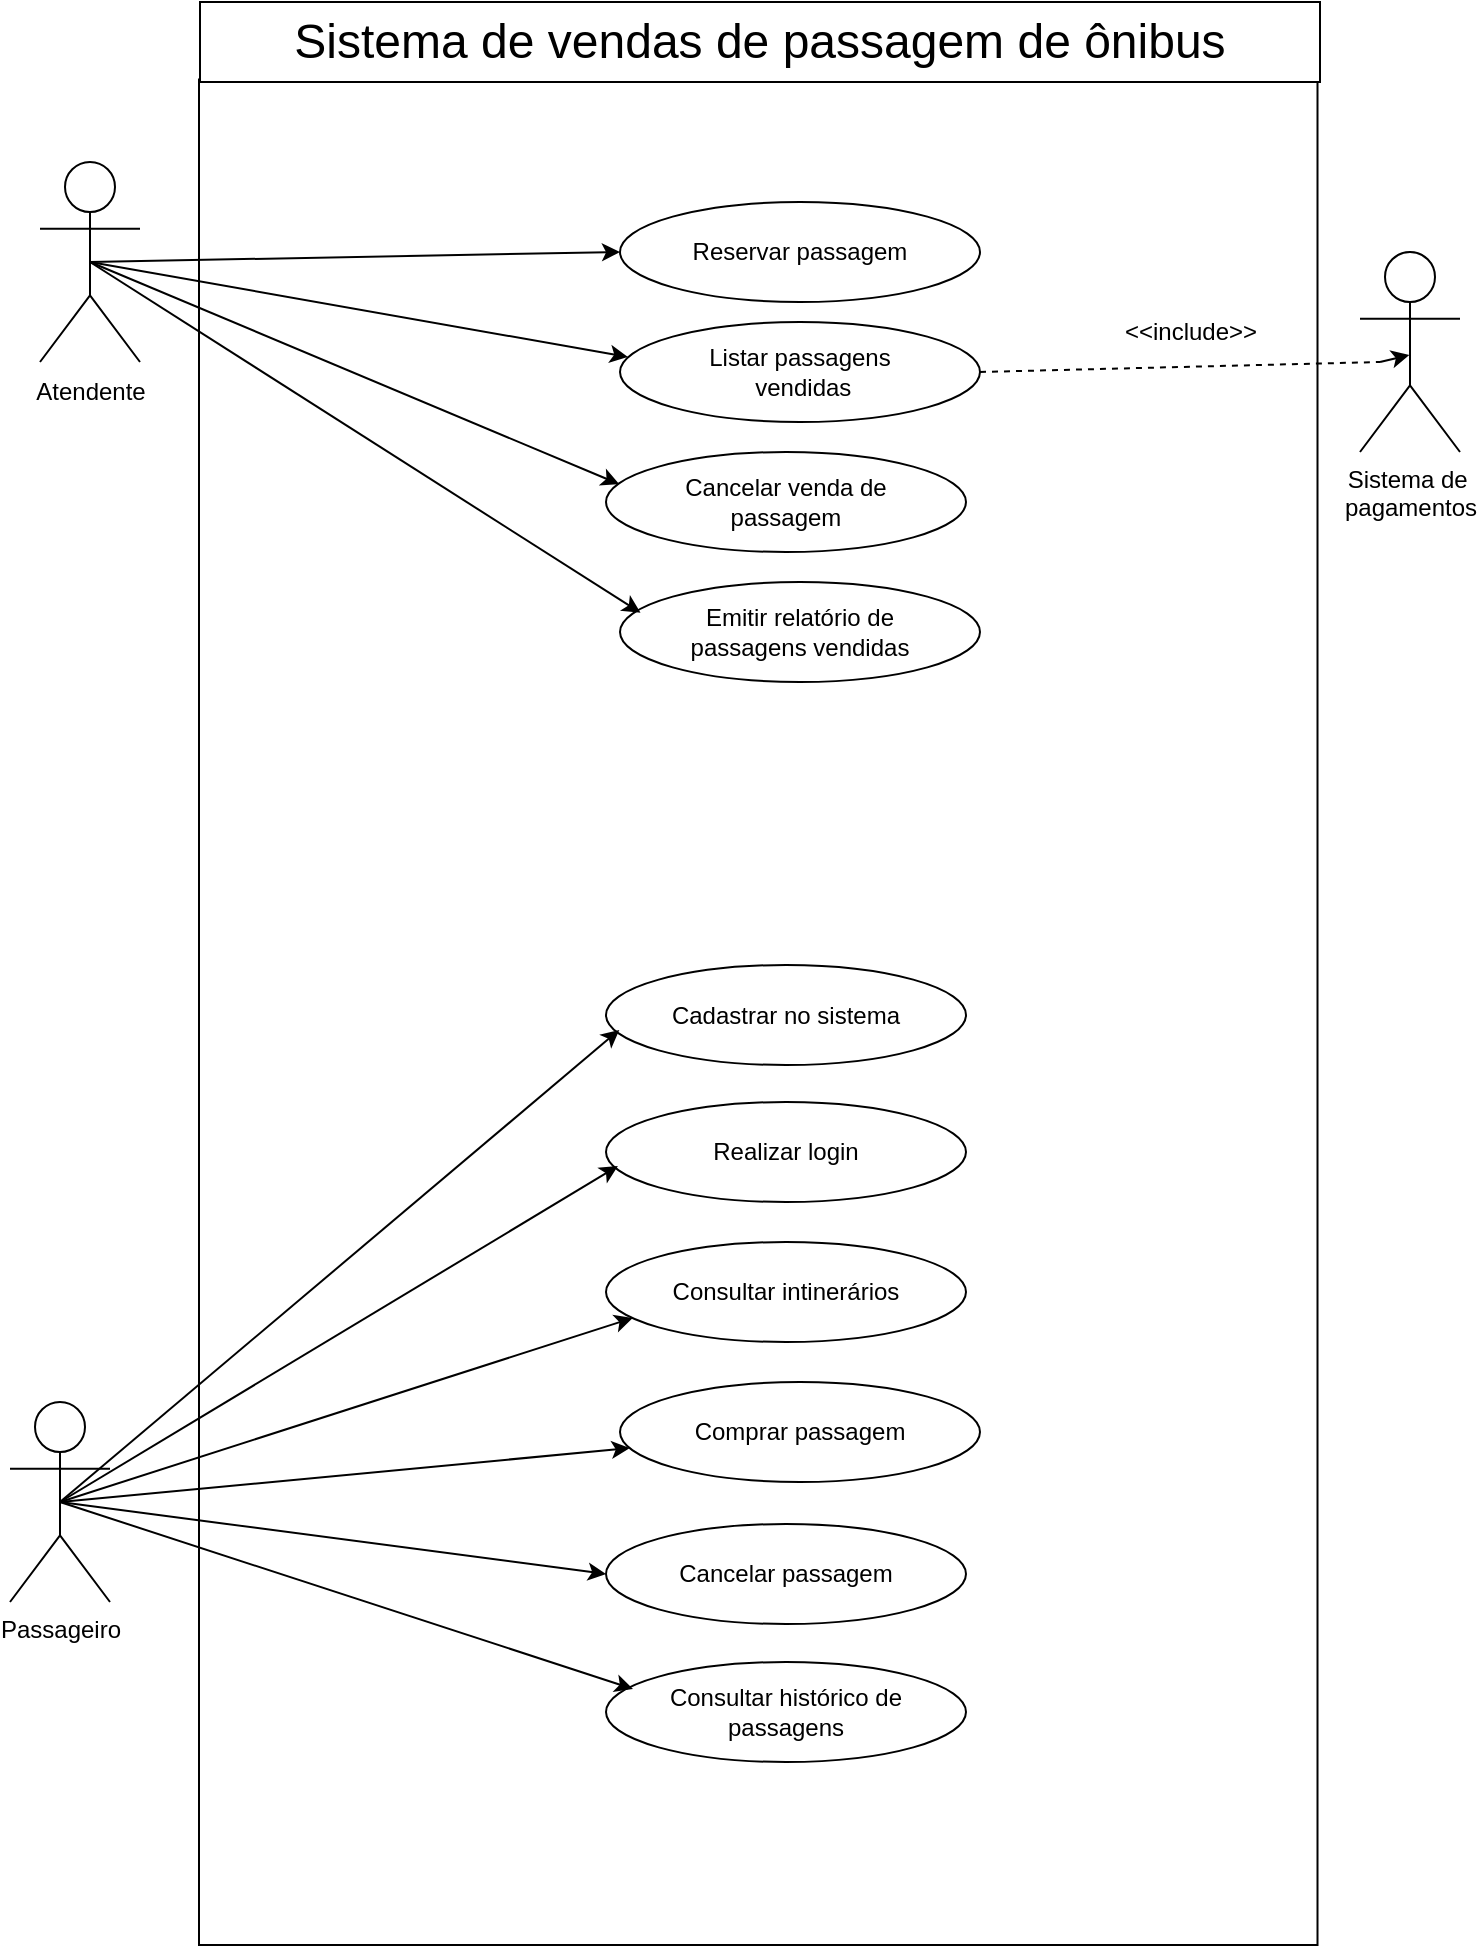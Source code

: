 <mxfile version="28.2.5" pages="3">
  <diagram name="Página-1" id="RtfAUnThblbY2mUoXIaE">
    <mxGraphModel dx="2491" dy="1511" grid="1" gridSize="10" guides="1" tooltips="1" connect="1" arrows="1" fold="1" page="1" pageScale="1" pageWidth="827" pageHeight="1169" math="0" shadow="0">
      <root>
        <mxCell id="0" />
        <mxCell id="1" parent="0" />
        <mxCell id="6AJnXQhVAYeLPMhWUeFD-4" value="Passageiro" style="shape=umlActor;verticalLabelPosition=bottom;verticalAlign=top;html=1;outlineConnect=0;" vertex="1" parent="1">
          <mxGeometry x="45" y="760" width="50" height="100" as="geometry" />
        </mxCell>
        <mxCell id="6AJnXQhVAYeLPMhWUeFD-5" value="" style="shape=umlActor;verticalLabelPosition=bottom;verticalAlign=top;html=1;outlineConnect=0;" vertex="1" parent="1">
          <mxGeometry x="60" y="140" width="50" height="100" as="geometry" />
        </mxCell>
        <mxCell id="6AJnXQhVAYeLPMhWUeFD-7" value="Sistema de&amp;nbsp;&lt;div&gt;pagamentos&lt;/div&gt;" style="shape=umlActor;verticalLabelPosition=bottom;verticalAlign=top;html=1;outlineConnect=0;" vertex="1" parent="1">
          <mxGeometry x="720" y="185" width="50" height="100" as="geometry" />
        </mxCell>
        <mxCell id="6AJnXQhVAYeLPMhWUeFD-9" value="ddede" style="rounded=0;whiteSpace=wrap;html=1;rotation=90;" vertex="1" parent="1">
          <mxGeometry x="-47.25" y="285.5" width="932.75" height="559.25" as="geometry" />
        </mxCell>
        <mxCell id="6AJnXQhVAYeLPMhWUeFD-12" value="Atendente" style="text;html=1;align=center;verticalAlign=middle;resizable=0;points=[];autosize=1;strokeColor=none;fillColor=none;" vertex="1" parent="1">
          <mxGeometry x="45" y="240" width="80" height="30" as="geometry" />
        </mxCell>
        <mxCell id="6AJnXQhVAYeLPMhWUeFD-15" value="Reservar passagem" style="ellipse;whiteSpace=wrap;html=1;" vertex="1" parent="1">
          <mxGeometry x="350" y="160" width="180" height="50" as="geometry" />
        </mxCell>
        <mxCell id="6AJnXQhVAYeLPMhWUeFD-17" value="Emitir relatório de&lt;div&gt;passagens vendidas&lt;/div&gt;" style="ellipse;whiteSpace=wrap;html=1;" vertex="1" parent="1">
          <mxGeometry x="350" y="350" width="180" height="50" as="geometry" />
        </mxCell>
        <mxCell id="6AJnXQhVAYeLPMhWUeFD-18" value="Cancelar venda de&lt;div&gt;passagem&lt;/div&gt;" style="ellipse;whiteSpace=wrap;html=1;" vertex="1" parent="1">
          <mxGeometry x="343" y="285" width="180" height="50" as="geometry" />
        </mxCell>
        <mxCell id="6AJnXQhVAYeLPMhWUeFD-19" value="Listar passagens&lt;div&gt;&amp;nbsp;vendidas&lt;/div&gt;" style="ellipse;whiteSpace=wrap;html=1;" vertex="1" parent="1">
          <mxGeometry x="350" y="220" width="180" height="50" as="geometry" />
        </mxCell>
        <mxCell id="6AJnXQhVAYeLPMhWUeFD-20" value="Cadastrar no sistema" style="ellipse;whiteSpace=wrap;html=1;" vertex="1" parent="1">
          <mxGeometry x="343" y="541.5" width="180" height="50" as="geometry" />
        </mxCell>
        <mxCell id="6AJnXQhVAYeLPMhWUeFD-21" value="Realizar login" style="ellipse;whiteSpace=wrap;html=1;" vertex="1" parent="1">
          <mxGeometry x="343" y="610" width="180" height="50" as="geometry" />
        </mxCell>
        <mxCell id="6AJnXQhVAYeLPMhWUeFD-22" value="Consultar intinerários" style="ellipse;whiteSpace=wrap;html=1;" vertex="1" parent="1">
          <mxGeometry x="343" y="680" width="180" height="50" as="geometry" />
        </mxCell>
        <mxCell id="6AJnXQhVAYeLPMhWUeFD-23" value="Comprar passagem" style="ellipse;whiteSpace=wrap;html=1;" vertex="1" parent="1">
          <mxGeometry x="350" y="750" width="180" height="50" as="geometry" />
        </mxCell>
        <mxCell id="6AJnXQhVAYeLPMhWUeFD-24" value="Cancelar passagem" style="ellipse;whiteSpace=wrap;html=1;" vertex="1" parent="1">
          <mxGeometry x="343" y="821" width="180" height="50" as="geometry" />
        </mxCell>
        <mxCell id="6AJnXQhVAYeLPMhWUeFD-25" value="Consultar histórico de&lt;div&gt;passagens&lt;/div&gt;" style="ellipse;whiteSpace=wrap;html=1;" vertex="1" parent="1">
          <mxGeometry x="343" y="890" width="180" height="50" as="geometry" />
        </mxCell>
        <mxCell id="6AJnXQhVAYeLPMhWUeFD-28" value="" style="endArrow=classic;html=1;rounded=0;entryX=0;entryY=0.5;entryDx=0;entryDy=0;exitX=0.5;exitY=0.5;exitDx=0;exitDy=0;exitPerimeter=0;" edge="1" parent="1" source="6AJnXQhVAYeLPMhWUeFD-5" target="6AJnXQhVAYeLPMhWUeFD-15">
          <mxGeometry width="50" height="50" relative="1" as="geometry">
            <mxPoint x="120" y="190" as="sourcePoint" />
            <mxPoint x="100" y="260" as="targetPoint" />
          </mxGeometry>
        </mxCell>
        <mxCell id="6AJnXQhVAYeLPMhWUeFD-29" value="" style="endArrow=classic;html=1;rounded=0;entryX=0.022;entryY=0.35;entryDx=0;entryDy=0;entryPerimeter=0;exitX=0.5;exitY=0.5;exitDx=0;exitDy=0;exitPerimeter=0;" edge="1" parent="1" source="6AJnXQhVAYeLPMhWUeFD-5" target="6AJnXQhVAYeLPMhWUeFD-19">
          <mxGeometry width="50" height="50" relative="1" as="geometry">
            <mxPoint x="90" y="190" as="sourcePoint" />
            <mxPoint x="200" y="200" as="targetPoint" />
          </mxGeometry>
        </mxCell>
        <mxCell id="6AJnXQhVAYeLPMhWUeFD-30" value="" style="endArrow=classic;html=1;rounded=0;entryX=0.037;entryY=0.322;entryDx=0;entryDy=0;entryPerimeter=0;exitX=0.5;exitY=0.5;exitDx=0;exitDy=0;exitPerimeter=0;" edge="1" parent="1" source="6AJnXQhVAYeLPMhWUeFD-5" target="6AJnXQhVAYeLPMhWUeFD-18">
          <mxGeometry width="50" height="50" relative="1" as="geometry">
            <mxPoint x="90" y="190" as="sourcePoint" />
            <mxPoint x="225" y="230" as="targetPoint" />
          </mxGeometry>
        </mxCell>
        <mxCell id="6AJnXQhVAYeLPMhWUeFD-31" value="" style="endArrow=classic;html=1;rounded=0;entryX=0.057;entryY=0.308;entryDx=0;entryDy=0;entryPerimeter=0;exitX=0.5;exitY=0.5;exitDx=0;exitDy=0;exitPerimeter=0;" edge="1" parent="1" source="6AJnXQhVAYeLPMhWUeFD-5" target="6AJnXQhVAYeLPMhWUeFD-17">
          <mxGeometry width="50" height="50" relative="1" as="geometry">
            <mxPoint x="90" y="190" as="sourcePoint" />
            <mxPoint x="245" y="220" as="targetPoint" />
          </mxGeometry>
        </mxCell>
        <mxCell id="6AJnXQhVAYeLPMhWUeFD-32" value="" style="endArrow=classic;html=1;rounded=0;entryX=0.037;entryY=0.649;entryDx=0;entryDy=0;exitX=0.5;exitY=0.5;exitDx=0;exitDy=0;exitPerimeter=0;entryPerimeter=0;" edge="1" parent="1" source="6AJnXQhVAYeLPMhWUeFD-4" target="6AJnXQhVAYeLPMhWUeFD-20">
          <mxGeometry width="50" height="50" relative="1" as="geometry">
            <mxPoint x="110" y="800" as="sourcePoint" />
            <mxPoint x="225" y="800" as="targetPoint" />
          </mxGeometry>
        </mxCell>
        <mxCell id="6AJnXQhVAYeLPMhWUeFD-33" value="" style="endArrow=classic;html=1;rounded=0;entryX=0.033;entryY=0.641;entryDx=0;entryDy=0;exitX=0.5;exitY=0.5;exitDx=0;exitDy=0;exitPerimeter=0;entryPerimeter=0;" edge="1" parent="1" source="6AJnXQhVAYeLPMhWUeFD-4" target="6AJnXQhVAYeLPMhWUeFD-21">
          <mxGeometry width="50" height="50" relative="1" as="geometry">
            <mxPoint x="140" y="810" as="sourcePoint" />
            <mxPoint x="255" y="810" as="targetPoint" />
          </mxGeometry>
        </mxCell>
        <mxCell id="6AJnXQhVAYeLPMhWUeFD-34" value="" style="endArrow=classic;html=1;rounded=0;entryX=0.074;entryY=0.76;entryDx=0;entryDy=0;exitX=0.5;exitY=0.5;exitDx=0;exitDy=0;exitPerimeter=0;entryPerimeter=0;" edge="1" parent="1" source="6AJnXQhVAYeLPMhWUeFD-4" target="6AJnXQhVAYeLPMhWUeFD-22">
          <mxGeometry width="50" height="50" relative="1" as="geometry">
            <mxPoint x="90" y="920" as="sourcePoint" />
            <mxPoint x="205" y="920" as="targetPoint" />
          </mxGeometry>
        </mxCell>
        <mxCell id="6AJnXQhVAYeLPMhWUeFD-35" value="" style="endArrow=classic;html=1;rounded=0;exitX=0.5;exitY=0.5;exitDx=0;exitDy=0;exitPerimeter=0;" edge="1" parent="1" source="6AJnXQhVAYeLPMhWUeFD-4" target="6AJnXQhVAYeLPMhWUeFD-23">
          <mxGeometry width="50" height="50" relative="1" as="geometry">
            <mxPoint x="310" y="870" as="sourcePoint" />
            <mxPoint x="425" y="870" as="targetPoint" />
          </mxGeometry>
        </mxCell>
        <mxCell id="6AJnXQhVAYeLPMhWUeFD-36" value="" style="endArrow=classic;html=1;rounded=0;exitX=0.5;exitY=0.5;exitDx=0;exitDy=0;exitPerimeter=0;entryX=0;entryY=0.5;entryDx=0;entryDy=0;" edge="1" parent="1" source="6AJnXQhVAYeLPMhWUeFD-4" target="6AJnXQhVAYeLPMhWUeFD-24">
          <mxGeometry width="50" height="50" relative="1" as="geometry">
            <mxPoint x="130" y="860" as="sourcePoint" />
            <mxPoint x="200" y="850" as="targetPoint" />
          </mxGeometry>
        </mxCell>
        <mxCell id="6AJnXQhVAYeLPMhWUeFD-37" value="" style="endArrow=classic;html=1;rounded=0;exitX=0.5;exitY=0.5;exitDx=0;exitDy=0;exitPerimeter=0;entryX=0.075;entryY=0.269;entryDx=0;entryDy=0;entryPerimeter=0;" edge="1" parent="1" source="6AJnXQhVAYeLPMhWUeFD-4" target="6AJnXQhVAYeLPMhWUeFD-25">
          <mxGeometry width="50" height="50" relative="1" as="geometry">
            <mxPoint x="50" y="930" as="sourcePoint" />
            <mxPoint x="210" y="910" as="targetPoint" />
          </mxGeometry>
        </mxCell>
        <mxCell id="6AJnXQhVAYeLPMhWUeFD-38" value="" style="endArrow=none;dashed=1;html=1;rounded=0;exitX=1;exitY=0.5;exitDx=0;exitDy=0;" edge="1" parent="1" source="6AJnXQhVAYeLPMhWUeFD-19">
          <mxGeometry width="50" height="50" relative="1" as="geometry">
            <mxPoint x="370" y="340" as="sourcePoint" />
            <mxPoint x="730" y="240" as="targetPoint" />
          </mxGeometry>
        </mxCell>
        <mxCell id="6AJnXQhVAYeLPMhWUeFD-39" value="" style="endArrow=classic;html=1;rounded=0;entryX=0.494;entryY=0.515;entryDx=0;entryDy=0;entryPerimeter=0;" edge="1" parent="1" target="6AJnXQhVAYeLPMhWUeFD-7">
          <mxGeometry width="50" height="50" relative="1" as="geometry">
            <mxPoint x="730" y="240" as="sourcePoint" />
            <mxPoint x="740" y="250" as="targetPoint" />
            <Array as="points">
              <mxPoint x="730" y="240" />
            </Array>
          </mxGeometry>
        </mxCell>
        <mxCell id="6AJnXQhVAYeLPMhWUeFD-41" value="&amp;lt;&amp;lt;include&amp;gt;&amp;gt;" style="text;html=1;align=center;verticalAlign=middle;resizable=0;points=[];autosize=1;strokeColor=none;fillColor=none;" vertex="1" parent="1">
          <mxGeometry x="590" y="210" width="90" height="30" as="geometry" />
        </mxCell>
        <mxCell id="6AJnXQhVAYeLPMhWUeFD-43" value="&lt;font style=&quot;font-size: 24px;&quot;&gt;Sistema de vendas de passagem de ônibus&lt;/font&gt;" style="whiteSpace=wrap;html=1;" vertex="1" parent="1">
          <mxGeometry x="140" y="60" width="560" height="40" as="geometry" />
        </mxCell>
      </root>
    </mxGraphModel>
  </diagram>
  <diagram id="8G9yt1RMqbUnAfeJjTTw" name="Página-2">
    <mxGraphModel dx="2491" dy="1511" grid="1" gridSize="10" guides="1" tooltips="1" connect="1" arrows="1" fold="1" page="1" pageScale="1" pageWidth="827" pageHeight="1169" math="0" shadow="0">
      <root>
        <mxCell id="0" />
        <mxCell id="1" parent="0" />
        <mxCell id="SGRu68Qiu40i846nKw5d-88" value="Financeiro" style="shape=umlActor;verticalLabelPosition=bottom;verticalAlign=top;html=1;outlineConnect=0;" vertex="1" parent="1">
          <mxGeometry x="40" y="465" width="50" height="100" as="geometry" />
        </mxCell>
        <mxCell id="SGRu68Qiu40i846nKw5d-90" value="Gerente de RH" style="shape=umlActor;verticalLabelPosition=bottom;verticalAlign=top;html=1;outlineConnect=0;" vertex="1" parent="1">
          <mxGeometry x="735" y="465" width="50" height="100" as="geometry" />
        </mxCell>
        <mxCell id="SGRu68Qiu40i846nKw5d-91" value="" style="rounded=0;whiteSpace=wrap;html=1;rotation=90;" vertex="1" parent="1">
          <mxGeometry x="-67.5" y="292.5" width="937.75" height="560" as="geometry" />
        </mxCell>
        <mxCell id="SGRu68Qiu40i846nKw5d-117" value="" style="edgeStyle=orthogonalEdgeStyle;rounded=0;orthogonalLoop=1;jettySize=auto;html=1;" edge="1" parent="1">
          <mxGeometry relative="1" as="geometry">
            <mxPoint x="100" y="270" as="sourcePoint" />
            <mxPoint x="100" y="270" as="targetPoint" />
          </mxGeometry>
        </mxCell>
        <mxCell id="SGRu68Qiu40i846nKw5d-97" value="Cadastrar despesa" style="ellipse;whiteSpace=wrap;html=1;" vertex="1" parent="1">
          <mxGeometry x="220" y="230" width="180" height="50" as="geometry" />
        </mxCell>
        <mxCell id="SGRu68Qiu40i846nKw5d-98" value="Listar despesa" style="ellipse;whiteSpace=wrap;html=1;" vertex="1" parent="1">
          <mxGeometry x="220" y="315" width="180" height="50" as="geometry" />
        </mxCell>
        <mxCell id="SGRu68Qiu40i846nKw5d-99" value="Alterar despesa" style="ellipse;whiteSpace=wrap;html=1;" vertex="1" parent="1">
          <mxGeometry x="220" y="400" width="180" height="50" as="geometry" />
        </mxCell>
        <mxCell id="SGRu68Qiu40i846nKw5d-100" value="Remover despesa" style="ellipse;whiteSpace=wrap;html=1;" vertex="1" parent="1">
          <mxGeometry x="220" y="480" width="180" height="50" as="geometry" />
        </mxCell>
        <mxCell id="SGRu68Qiu40i846nKw5d-101" value="Cadastrar pagamento" style="ellipse;whiteSpace=wrap;html=1;" vertex="1" parent="1">
          <mxGeometry x="220" y="560" width="180" height="50" as="geometry" />
        </mxCell>
        <mxCell id="SGRu68Qiu40i846nKw5d-102" value="Listar pagamento" style="ellipse;whiteSpace=wrap;html=1;" vertex="1" parent="1">
          <mxGeometry x="220" y="640" width="180" height="50" as="geometry" />
        </mxCell>
        <mxCell id="SGRu68Qiu40i846nKw5d-107" value="" style="endArrow=classic;html=1;rounded=0;entryX=0.037;entryY=0.649;entryDx=0;entryDy=0;exitX=0.5;exitY=0.5;exitDx=0;exitDy=0;exitPerimeter=0;entryPerimeter=0;" edge="1" parent="1" source="SGRu68Qiu40i846nKw5d-88" target="SGRu68Qiu40i846nKw5d-97">
          <mxGeometry width="50" height="50" relative="1" as="geometry">
            <mxPoint x="125" y="830" as="sourcePoint" />
            <mxPoint x="240" y="830" as="targetPoint" />
          </mxGeometry>
        </mxCell>
        <mxCell id="SGRu68Qiu40i846nKw5d-108" value="" style="endArrow=classic;html=1;rounded=0;entryX=0.033;entryY=0.641;entryDx=0;entryDy=0;exitX=0.5;exitY=0.5;exitDx=0;exitDy=0;exitPerimeter=0;entryPerimeter=0;" edge="1" parent="1" source="SGRu68Qiu40i846nKw5d-88" target="SGRu68Qiu40i846nKw5d-98">
          <mxGeometry width="50" height="50" relative="1" as="geometry">
            <mxPoint x="155" y="840" as="sourcePoint" />
            <mxPoint x="270" y="840" as="targetPoint" />
          </mxGeometry>
        </mxCell>
        <mxCell id="SGRu68Qiu40i846nKw5d-109" value="" style="endArrow=classic;html=1;rounded=0;entryX=0.074;entryY=0.76;entryDx=0;entryDy=0;exitX=0.5;exitY=0.5;exitDx=0;exitDy=0;exitPerimeter=0;entryPerimeter=0;" edge="1" parent="1" source="SGRu68Qiu40i846nKw5d-88" target="SGRu68Qiu40i846nKw5d-99">
          <mxGeometry width="50" height="50" relative="1" as="geometry">
            <mxPoint x="105" y="950" as="sourcePoint" />
            <mxPoint x="220" y="950" as="targetPoint" />
          </mxGeometry>
        </mxCell>
        <mxCell id="SGRu68Qiu40i846nKw5d-110" value="" style="endArrow=classic;html=1;rounded=0;exitX=0.5;exitY=0.5;exitDx=0;exitDy=0;exitPerimeter=0;" edge="1" parent="1" source="SGRu68Qiu40i846nKw5d-88" target="SGRu68Qiu40i846nKw5d-100">
          <mxGeometry width="50" height="50" relative="1" as="geometry">
            <mxPoint x="325" y="900" as="sourcePoint" />
            <mxPoint x="440" y="900" as="targetPoint" />
          </mxGeometry>
        </mxCell>
        <mxCell id="SGRu68Qiu40i846nKw5d-111" value="" style="endArrow=classic;html=1;rounded=0;exitX=0.5;exitY=0.5;exitDx=0;exitDy=0;exitPerimeter=0;entryX=0;entryY=0.5;entryDx=0;entryDy=0;" edge="1" parent="1" source="SGRu68Qiu40i846nKw5d-88" target="SGRu68Qiu40i846nKw5d-101">
          <mxGeometry width="50" height="50" relative="1" as="geometry">
            <mxPoint x="145" y="890" as="sourcePoint" />
            <mxPoint x="215" y="880" as="targetPoint" />
          </mxGeometry>
        </mxCell>
        <mxCell id="SGRu68Qiu40i846nKw5d-112" value="" style="endArrow=classic;html=1;rounded=0;exitX=0.5;exitY=0.5;exitDx=0;exitDy=0;exitPerimeter=0;entryX=0.075;entryY=0.269;entryDx=0;entryDy=0;entryPerimeter=0;" edge="1" parent="1" source="SGRu68Qiu40i846nKw5d-88" target="SGRu68Qiu40i846nKw5d-102">
          <mxGeometry width="50" height="50" relative="1" as="geometry">
            <mxPoint x="65" y="960" as="sourcePoint" />
            <mxPoint x="225" y="940" as="targetPoint" />
          </mxGeometry>
        </mxCell>
        <mxCell id="SGRu68Qiu40i846nKw5d-116" value="&lt;font style=&quot;font-size: 24px;&quot;&gt;Sistema de vendas de passagem de ônibus&lt;/font&gt;" style="whiteSpace=wrap;html=1;" vertex="1" parent="1">
          <mxGeometry x="120" y="70" width="560" height="40" as="geometry" />
        </mxCell>
        <mxCell id="SGRu68Qiu40i846nKw5d-120" value="" style="endArrow=classic;html=1;rounded=0;entryX=0.021;entryY=0.305;entryDx=0;entryDy=0;entryPerimeter=0;exitX=0.5;exitY=0.5;exitDx=0;exitDy=0;exitPerimeter=0;" edge="1" parent="1" source="SGRu68Qiu40i846nKw5d-88" target="SGRu68Qiu40i846nKw5d-123">
          <mxGeometry width="50" height="50" relative="1" as="geometry">
            <mxPoint x="80" y="440" as="sourcePoint" />
            <mxPoint x="278" y="500" as="targetPoint" />
          </mxGeometry>
        </mxCell>
        <mxCell id="SGRu68Qiu40i846nKw5d-121" value="" style="endArrow=classic;html=1;rounded=0;entryX=0.063;entryY=0.297;entryDx=0;entryDy=0;entryPerimeter=0;exitX=0.5;exitY=0.5;exitDx=0;exitDy=0;exitPerimeter=0;" edge="1" parent="1" source="SGRu68Qiu40i846nKw5d-88" target="SGRu68Qiu40i846nKw5d-125">
          <mxGeometry width="50" height="50" relative="1" as="geometry">
            <mxPoint x="70" y="440" as="sourcePoint" />
            <mxPoint x="281" y="571" as="targetPoint" />
          </mxGeometry>
        </mxCell>
        <mxCell id="SGRu68Qiu40i846nKw5d-122" value="" style="endArrow=classic;html=1;rounded=0;exitX=0.5;exitY=0.5;exitDx=0;exitDy=0;exitPerimeter=0;entryX=0.021;entryY=0.363;entryDx=0;entryDy=0;entryPerimeter=0;" edge="1" parent="1" source="SGRu68Qiu40i846nKw5d-88" target="SGRu68Qiu40i846nKw5d-124">
          <mxGeometry width="50" height="50" relative="1" as="geometry">
            <mxPoint x="120" y="602" as="sourcePoint" />
            <mxPoint x="265" y="617" as="targetPoint" />
          </mxGeometry>
        </mxCell>
        <mxCell id="SGRu68Qiu40i846nKw5d-123" value="Emitir relatório&amp;nbsp;&lt;div&gt;financeiro&lt;/div&gt;" style="ellipse;whiteSpace=wrap;html=1;" vertex="1" parent="1">
          <mxGeometry x="220" y="890" width="180" height="50" as="geometry" />
        </mxCell>
        <mxCell id="SGRu68Qiu40i846nKw5d-124" value="Remover pagamento" style="ellipse;whiteSpace=wrap;html=1;" vertex="1" parent="1">
          <mxGeometry x="220" y="810" width="180" height="50" as="geometry" />
        </mxCell>
        <mxCell id="SGRu68Qiu40i846nKw5d-125" value="Alterar pagamento" style="ellipse;whiteSpace=wrap;html=1;" vertex="1" parent="1">
          <mxGeometry x="220" y="730" width="180" height="50" as="geometry" />
        </mxCell>
        <mxCell id="SGRu68Qiu40i846nKw5d-126" value="Emitir relatório de&lt;div&gt;&amp;nbsp;funcionários&lt;/div&gt;" style="ellipse;whiteSpace=wrap;html=1;" vertex="1" parent="1">
          <mxGeometry x="450" y="720" width="180" height="50" as="geometry" />
        </mxCell>
        <mxCell id="SGRu68Qiu40i846nKw5d-127" value="Remover funcionário" style="ellipse;whiteSpace=wrap;html=1;" vertex="1" parent="1">
          <mxGeometry x="450" y="400" width="180" height="50" as="geometry" />
        </mxCell>
        <mxCell id="SGRu68Qiu40i846nKw5d-128" value="Consultar funcionário" style="ellipse;whiteSpace=wrap;html=1;" vertex="1" parent="1">
          <mxGeometry x="450" y="480" width="180" height="50" as="geometry" />
        </mxCell>
        <mxCell id="SGRu68Qiu40i846nKw5d-129" value="Atualizar dados dos&amp;nbsp;&lt;div&gt;funcionários&lt;/div&gt;" style="ellipse;whiteSpace=wrap;html=1;" vertex="1" parent="1">
          <mxGeometry x="450" y="560" width="180" height="50" as="geometry" />
        </mxCell>
        <mxCell id="SGRu68Qiu40i846nKw5d-130" value="Solicitar pagamento&amp;nbsp;&lt;div&gt;de funcionários&lt;/div&gt;" style="ellipse;whiteSpace=wrap;html=1;" vertex="1" parent="1">
          <mxGeometry x="450" y="640" width="180" height="50" as="geometry" />
        </mxCell>
        <mxCell id="SGRu68Qiu40i846nKw5d-131" value="Cadastrar funcionário" style="ellipse;whiteSpace=wrap;html=1;" vertex="1" parent="1">
          <mxGeometry x="450" y="330" width="180" height="50" as="geometry" />
        </mxCell>
        <mxCell id="SGRu68Qiu40i846nKw5d-133" value="" style="endArrow=classic;html=1;rounded=0;exitX=0.5;exitY=0.5;exitDx=0;exitDy=0;exitPerimeter=0;entryX=1;entryY=1;entryDx=0;entryDy=0;" edge="1" parent="1" source="SGRu68Qiu40i846nKw5d-90" target="SGRu68Qiu40i846nKw5d-131">
          <mxGeometry width="50" height="50" relative="1" as="geometry">
            <mxPoint x="450" y="600" as="sourcePoint" />
            <mxPoint x="500" y="550" as="targetPoint" />
          </mxGeometry>
        </mxCell>
        <mxCell id="SGRu68Qiu40i846nKw5d-134" value="" style="endArrow=classic;html=1;rounded=0;exitX=0.5;exitY=0.5;exitDx=0;exitDy=0;exitPerimeter=0;entryX=0.947;entryY=0.833;entryDx=0;entryDy=0;entryPerimeter=0;" edge="1" parent="1" source="SGRu68Qiu40i846nKw5d-90" target="SGRu68Qiu40i846nKw5d-127">
          <mxGeometry width="50" height="50" relative="1" as="geometry">
            <mxPoint x="855" y="603" as="sourcePoint" />
            <mxPoint x="700" y="460" as="targetPoint" />
          </mxGeometry>
        </mxCell>
        <mxCell id="SGRu68Qiu40i846nKw5d-135" value="" style="endArrow=classic;html=1;rounded=0;entryX=0.962;entryY=0.796;entryDx=0;entryDy=0;entryPerimeter=0;exitX=0.5;exitY=0.5;exitDx=0;exitDy=0;exitPerimeter=0;" edge="1" parent="1" source="SGRu68Qiu40i846nKw5d-90" target="SGRu68Qiu40i846nKw5d-128">
          <mxGeometry width="50" height="50" relative="1" as="geometry">
            <mxPoint x="885" y="763" as="sourcePoint" />
            <mxPoint x="730" y="620" as="targetPoint" />
          </mxGeometry>
        </mxCell>
        <mxCell id="SGRu68Qiu40i846nKw5d-136" value="" style="endArrow=classic;html=1;rounded=0;exitX=0.5;exitY=0.5;exitDx=0;exitDy=0;exitPerimeter=0;entryX=1;entryY=0.5;entryDx=0;entryDy=0;" edge="1" parent="1" source="SGRu68Qiu40i846nKw5d-90" target="SGRu68Qiu40i846nKw5d-129">
          <mxGeometry width="50" height="50" relative="1" as="geometry">
            <mxPoint x="925" y="813" as="sourcePoint" />
            <mxPoint x="770" y="670" as="targetPoint" />
          </mxGeometry>
        </mxCell>
        <mxCell id="SGRu68Qiu40i846nKw5d-137" value="" style="endArrow=classic;html=1;rounded=0;exitX=0.5;exitY=0.5;exitDx=0;exitDy=0;exitPerimeter=0;entryX=1;entryY=0.5;entryDx=0;entryDy=0;" edge="1" parent="1" source="SGRu68Qiu40i846nKw5d-90" target="SGRu68Qiu40i846nKw5d-130">
          <mxGeometry width="50" height="50" relative="1" as="geometry">
            <mxPoint x="875" y="793" as="sourcePoint" />
            <mxPoint x="720" y="650" as="targetPoint" />
          </mxGeometry>
        </mxCell>
        <mxCell id="SGRu68Qiu40i846nKw5d-138" value="" style="endArrow=classic;html=1;rounded=0;exitX=0.5;exitY=0.5;exitDx=0;exitDy=0;exitPerimeter=0;entryX=1;entryY=0.5;entryDx=0;entryDy=0;" edge="1" parent="1" source="SGRu68Qiu40i846nKw5d-90" target="SGRu68Qiu40i846nKw5d-126">
          <mxGeometry width="50" height="50" relative="1" as="geometry">
            <mxPoint x="965" y="813" as="sourcePoint" />
            <mxPoint x="810" y="670" as="targetPoint" />
          </mxGeometry>
        </mxCell>
      </root>
    </mxGraphModel>
  </diagram>
  <diagram id="K_Nz717iujxQDkpVdM8d" name="Página-3">
    <mxGraphModel dx="1744" dy="1058" grid="1" gridSize="10" guides="1" tooltips="1" connect="1" arrows="1" fold="1" page="1" pageScale="1" pageWidth="827" pageHeight="1169" math="0" shadow="0">
      <root>
        <mxCell id="0" />
        <mxCell id="1" parent="0" />
        <mxCell id="rf6E7fuG8Jv0nVebE8g7-1" value="Motorista" style="shape=umlActor;verticalLabelPosition=bottom;verticalAlign=top;html=1;outlineConnect=0;" vertex="1" parent="1">
          <mxGeometry x="40" y="455" width="50" height="100" as="geometry" />
        </mxCell>
        <mxCell id="rf6E7fuG8Jv0nVebE8g7-2" value="Gerente de RH" style="shape=umlActor;verticalLabelPosition=bottom;verticalAlign=top;html=1;outlineConnect=0;" vertex="1" parent="1">
          <mxGeometry x="735" y="455" width="50" height="100" as="geometry" />
        </mxCell>
        <mxCell id="rf6E7fuG8Jv0nVebE8g7-3" value="" style="rounded=0;whiteSpace=wrap;html=1;rotation=90;" vertex="1" parent="1">
          <mxGeometry x="-68.88" y="260" width="937.75" height="560" as="geometry" />
        </mxCell>
        <mxCell id="rf6E7fuG8Jv0nVebE8g7-4" value="" style="edgeStyle=orthogonalEdgeStyle;rounded=0;orthogonalLoop=1;jettySize=auto;html=1;" edge="1" parent="1">
          <mxGeometry relative="1" as="geometry">
            <mxPoint x="100" y="260" as="sourcePoint" />
            <mxPoint x="100" y="260" as="targetPoint" />
          </mxGeometry>
        </mxCell>
        <mxCell id="rf6E7fuG8Jv0nVebE8g7-7" value="Consultar escala" style="ellipse;whiteSpace=wrap;html=1;" vertex="1" parent="1">
          <mxGeometry x="210" y="420" width="180" height="50" as="geometry" />
        </mxCell>
        <mxCell id="rf6E7fuG8Jv0nVebE8g7-8" value="Consultar itinerário&lt;div&gt;de viagem&lt;/div&gt;" style="ellipse;whiteSpace=wrap;html=1;" vertex="1" parent="1">
          <mxGeometry x="210" y="505" width="180" height="50" as="geometry" />
        </mxCell>
        <mxCell id="rf6E7fuG8Jv0nVebE8g7-9" value="Registrar ocorrência" style="ellipse;whiteSpace=wrap;html=1;" vertex="1" parent="1">
          <mxGeometry x="210" y="580" width="180" height="50" as="geometry" />
        </mxCell>
        <mxCell id="rf6E7fuG8Jv0nVebE8g7-13" value="" style="endArrow=classic;html=1;rounded=0;entryX=0.074;entryY=0.76;entryDx=0;entryDy=0;exitX=0.5;exitY=0.5;exitDx=0;exitDy=0;exitPerimeter=0;entryPerimeter=0;" edge="1" parent="1" source="rf6E7fuG8Jv0nVebE8g7-1" target="rf6E7fuG8Jv0nVebE8g7-7">
          <mxGeometry width="50" height="50" relative="1" as="geometry">
            <mxPoint x="105" y="940" as="sourcePoint" />
            <mxPoint x="220" y="940" as="targetPoint" />
          </mxGeometry>
        </mxCell>
        <mxCell id="rf6E7fuG8Jv0nVebE8g7-14" value="" style="endArrow=classic;html=1;rounded=0;exitX=0.5;exitY=0.5;exitDx=0;exitDy=0;exitPerimeter=0;" edge="1" parent="1" source="rf6E7fuG8Jv0nVebE8g7-1" target="rf6E7fuG8Jv0nVebE8g7-8">
          <mxGeometry width="50" height="50" relative="1" as="geometry">
            <mxPoint x="325" y="890" as="sourcePoint" />
            <mxPoint x="440" y="890" as="targetPoint" />
          </mxGeometry>
        </mxCell>
        <mxCell id="rf6E7fuG8Jv0nVebE8g7-15" value="" style="endArrow=classic;html=1;rounded=0;exitX=0.5;exitY=0.5;exitDx=0;exitDy=0;exitPerimeter=0;entryX=0;entryY=0.5;entryDx=0;entryDy=0;" edge="1" parent="1" source="rf6E7fuG8Jv0nVebE8g7-1" target="rf6E7fuG8Jv0nVebE8g7-9">
          <mxGeometry width="50" height="50" relative="1" as="geometry">
            <mxPoint x="145" y="880" as="sourcePoint" />
            <mxPoint x="215" y="870" as="targetPoint" />
          </mxGeometry>
        </mxCell>
        <mxCell id="rf6E7fuG8Jv0nVebE8g7-17" value="&lt;font style=&quot;font-size: 24px;&quot;&gt;Sistema de vendas de passagem de ônibus&lt;/font&gt;" style="whiteSpace=wrap;html=1;" vertex="1" parent="1">
          <mxGeometry x="120" y="60" width="560" height="40" as="geometry" />
        </mxCell>
        <mxCell id="rf6E7fuG8Jv0nVebE8g7-24" value="Cadastrar ônibus" style="ellipse;whiteSpace=wrap;html=1;" vertex="1" parent="1">
          <mxGeometry x="450" y="660" width="180" height="50" as="geometry" />
        </mxCell>
        <mxCell id="rf6E7fuG8Jv0nVebE8g7-25" value="Cadastrar viagem" style="ellipse;whiteSpace=wrap;html=1;" vertex="1" parent="1">
          <mxGeometry x="450" y="405" width="180" height="50" as="geometry" />
        </mxCell>
        <mxCell id="rf6E7fuG8Jv0nVebE8g7-26" value="Listar viagens" style="ellipse;whiteSpace=wrap;html=1;" vertex="1" parent="1">
          <mxGeometry x="450" y="470" width="180" height="50" as="geometry" />
        </mxCell>
        <mxCell id="rf6E7fuG8Jv0nVebE8g7-27" value="Alterar viagem" style="ellipse;whiteSpace=wrap;html=1;" vertex="1" parent="1">
          <mxGeometry x="450" y="535" width="180" height="50" as="geometry" />
        </mxCell>
        <mxCell id="rf6E7fuG8Jv0nVebE8g7-28" value="Remover viagem" style="ellipse;whiteSpace=wrap;html=1;" vertex="1" parent="1">
          <mxGeometry x="450" y="600" width="180" height="50" as="geometry" />
        </mxCell>
        <mxCell id="rf6E7fuG8Jv0nVebE8g7-29" value="Remover intinerário" style="ellipse;whiteSpace=wrap;html=1;" vertex="1" parent="1">
          <mxGeometry x="450" y="340" width="180" height="50" as="geometry" />
        </mxCell>
        <mxCell id="rf6E7fuG8Jv0nVebE8g7-30" value="" style="endArrow=classic;html=1;rounded=0;exitX=0.5;exitY=0.5;exitDx=0;exitDy=0;exitPerimeter=0;entryX=1;entryY=1;entryDx=0;entryDy=0;" edge="1" parent="1" source="rf6E7fuG8Jv0nVebE8g7-2" target="rf6E7fuG8Jv0nVebE8g7-29">
          <mxGeometry width="50" height="50" relative="1" as="geometry">
            <mxPoint x="450" y="590" as="sourcePoint" />
            <mxPoint x="500" y="540" as="targetPoint" />
          </mxGeometry>
        </mxCell>
        <mxCell id="rf6E7fuG8Jv0nVebE8g7-31" value="" style="endArrow=classic;html=1;rounded=0;exitX=0.5;exitY=0.5;exitDx=0;exitDy=0;exitPerimeter=0;entryX=0.947;entryY=0.833;entryDx=0;entryDy=0;entryPerimeter=0;" edge="1" parent="1" source="rf6E7fuG8Jv0nVebE8g7-2" target="rf6E7fuG8Jv0nVebE8g7-25">
          <mxGeometry width="50" height="50" relative="1" as="geometry">
            <mxPoint x="855" y="593" as="sourcePoint" />
            <mxPoint x="700" y="450" as="targetPoint" />
          </mxGeometry>
        </mxCell>
        <mxCell id="rf6E7fuG8Jv0nVebE8g7-32" value="" style="endArrow=classic;html=1;rounded=0;entryX=0.962;entryY=0.796;entryDx=0;entryDy=0;entryPerimeter=0;exitX=0.5;exitY=0.5;exitDx=0;exitDy=0;exitPerimeter=0;" edge="1" parent="1" source="rf6E7fuG8Jv0nVebE8g7-2" target="rf6E7fuG8Jv0nVebE8g7-26">
          <mxGeometry width="50" height="50" relative="1" as="geometry">
            <mxPoint x="885" y="753" as="sourcePoint" />
            <mxPoint x="730" y="610" as="targetPoint" />
          </mxGeometry>
        </mxCell>
        <mxCell id="rf6E7fuG8Jv0nVebE8g7-33" value="" style="endArrow=classic;html=1;rounded=0;exitX=0.5;exitY=0.5;exitDx=0;exitDy=0;exitPerimeter=0;entryX=1;entryY=0.5;entryDx=0;entryDy=0;" edge="1" parent="1" source="rf6E7fuG8Jv0nVebE8g7-2" target="rf6E7fuG8Jv0nVebE8g7-27">
          <mxGeometry width="50" height="50" relative="1" as="geometry">
            <mxPoint x="925" y="803" as="sourcePoint" />
            <mxPoint x="770" y="660" as="targetPoint" />
          </mxGeometry>
        </mxCell>
        <mxCell id="rf6E7fuG8Jv0nVebE8g7-34" value="" style="endArrow=classic;html=1;rounded=0;exitX=0.5;exitY=0.5;exitDx=0;exitDy=0;exitPerimeter=0;entryX=1;entryY=0.5;entryDx=0;entryDy=0;" edge="1" parent="1" source="rf6E7fuG8Jv0nVebE8g7-2" target="rf6E7fuG8Jv0nVebE8g7-28">
          <mxGeometry width="50" height="50" relative="1" as="geometry">
            <mxPoint x="875" y="783" as="sourcePoint" />
            <mxPoint x="720" y="640" as="targetPoint" />
          </mxGeometry>
        </mxCell>
        <mxCell id="rf6E7fuG8Jv0nVebE8g7-35" value="" style="endArrow=classic;html=1;rounded=0;exitX=0.5;exitY=0.5;exitDx=0;exitDy=0;exitPerimeter=0;entryX=1;entryY=0.5;entryDx=0;entryDy=0;" edge="1" parent="1" source="rf6E7fuG8Jv0nVebE8g7-2" target="rf6E7fuG8Jv0nVebE8g7-24">
          <mxGeometry width="50" height="50" relative="1" as="geometry">
            <mxPoint x="965" y="803" as="sourcePoint" />
            <mxPoint x="810" y="660" as="targetPoint" />
          </mxGeometry>
        </mxCell>
        <mxCell id="rf6E7fuG8Jv0nVebE8g7-36" value="Alterar intinerário" style="ellipse;whiteSpace=wrap;html=1;" vertex="1" parent="1">
          <mxGeometry x="450" y="280" width="180" height="50" as="geometry" />
        </mxCell>
        <mxCell id="rf6E7fuG8Jv0nVebE8g7-37" value="Listar ônibus" style="ellipse;whiteSpace=wrap;html=1;" vertex="1" parent="1">
          <mxGeometry x="450" y="730" width="180" height="50" as="geometry" />
        </mxCell>
        <mxCell id="rf6E7fuG8Jv0nVebE8g7-38" value="Alterar ônibus" style="ellipse;whiteSpace=wrap;html=1;" vertex="1" parent="1">
          <mxGeometry x="450" y="800" width="180" height="50" as="geometry" />
        </mxCell>
        <mxCell id="rf6E7fuG8Jv0nVebE8g7-39" value="Listar intinerário" style="ellipse;whiteSpace=wrap;html=1;" vertex="1" parent="1">
          <mxGeometry x="450" y="220" width="180" height="50" as="geometry" />
        </mxCell>
        <mxCell id="rf6E7fuG8Jv0nVebE8g7-40" value="Remover ônibus" style="ellipse;whiteSpace=wrap;html=1;" vertex="1" parent="1">
          <mxGeometry x="450" y="870" width="180" height="50" as="geometry" />
        </mxCell>
        <mxCell id="rf6E7fuG8Jv0nVebE8g7-41" value="Cadastrar intinerário" style="ellipse;whiteSpace=wrap;html=1;" vertex="1" parent="1">
          <mxGeometry x="450" y="160" width="180" height="50" as="geometry" />
        </mxCell>
        <mxCell id="rf6E7fuG8Jv0nVebE8g7-42" value="" style="endArrow=classic;html=1;rounded=0;exitX=0.5;exitY=0.5;exitDx=0;exitDy=0;exitPerimeter=0;entryX=0.952;entryY=0.253;entryDx=0;entryDy=0;entryPerimeter=0;" edge="1" parent="1" source="rf6E7fuG8Jv0nVebE8g7-2" target="rf6E7fuG8Jv0nVebE8g7-37">
          <mxGeometry width="50" height="50" relative="1" as="geometry">
            <mxPoint x="770" y="520" as="sourcePoint" />
            <mxPoint x="640" y="700" as="targetPoint" />
          </mxGeometry>
        </mxCell>
        <mxCell id="rf6E7fuG8Jv0nVebE8g7-43" value="" style="endArrow=classic;html=1;rounded=0;exitX=0.5;exitY=0.5;exitDx=0;exitDy=0;exitPerimeter=0;entryX=0.889;entryY=0.2;entryDx=0;entryDy=0;entryPerimeter=0;" edge="1" parent="1" source="rf6E7fuG8Jv0nVebE8g7-2" target="rf6E7fuG8Jv0nVebE8g7-38">
          <mxGeometry width="50" height="50" relative="1" as="geometry">
            <mxPoint x="790" y="680" as="sourcePoint" />
            <mxPoint x="660" y="860" as="targetPoint" />
          </mxGeometry>
        </mxCell>
        <mxCell id="rf6E7fuG8Jv0nVebE8g7-44" value="" style="endArrow=classic;html=1;rounded=0;exitX=0.5;exitY=0.5;exitDx=0;exitDy=0;exitPerimeter=0;entryX=0.894;entryY=0.215;entryDx=0;entryDy=0;entryPerimeter=0;" edge="1" parent="1" source="rf6E7fuG8Jv0nVebE8g7-2" target="rf6E7fuG8Jv0nVebE8g7-40">
          <mxGeometry width="50" height="50" relative="1" as="geometry">
            <mxPoint x="850" y="770" as="sourcePoint" />
            <mxPoint x="720" y="950" as="targetPoint" />
          </mxGeometry>
        </mxCell>
        <mxCell id="rf6E7fuG8Jv0nVebE8g7-45" value="" style="endArrow=classic;html=1;rounded=0;exitX=0.5;exitY=0.5;exitDx=0;exitDy=0;exitPerimeter=0;entryX=0.952;entryY=0.701;entryDx=0;entryDy=0;entryPerimeter=0;" edge="1" parent="1" source="rf6E7fuG8Jv0nVebE8g7-2" target="rf6E7fuG8Jv0nVebE8g7-36">
          <mxGeometry width="50" height="50" relative="1" as="geometry">
            <mxPoint x="886" y="522" as="sourcePoint" />
            <mxPoint x="730" y="400" as="targetPoint" />
          </mxGeometry>
        </mxCell>
        <mxCell id="rf6E7fuG8Jv0nVebE8g7-46" value="" style="endArrow=classic;html=1;rounded=0;exitX=0.5;exitY=0.5;exitDx=0;exitDy=0;exitPerimeter=0;entryX=0.952;entryY=0.728;entryDx=0;entryDy=0;entryPerimeter=0;" edge="1" parent="1" source="rf6E7fuG8Jv0nVebE8g7-2" target="rf6E7fuG8Jv0nVebE8g7-39">
          <mxGeometry width="50" height="50" relative="1" as="geometry">
            <mxPoint x="896" y="452" as="sourcePoint" />
            <mxPoint x="740" y="330" as="targetPoint" />
          </mxGeometry>
        </mxCell>
        <mxCell id="rf6E7fuG8Jv0nVebE8g7-47" value="" style="endArrow=classic;html=1;rounded=0;exitX=0.5;exitY=0.5;exitDx=0;exitDy=0;exitPerimeter=0;entryX=0.941;entryY=0.732;entryDx=0;entryDy=0;entryPerimeter=0;" edge="1" parent="1" source="rf6E7fuG8Jv0nVebE8g7-2" target="rf6E7fuG8Jv0nVebE8g7-41">
          <mxGeometry width="50" height="50" relative="1" as="geometry">
            <mxPoint x="906" y="442" as="sourcePoint" />
            <mxPoint x="750" y="320" as="targetPoint" />
          </mxGeometry>
        </mxCell>
      </root>
    </mxGraphModel>
  </diagram>
</mxfile>
